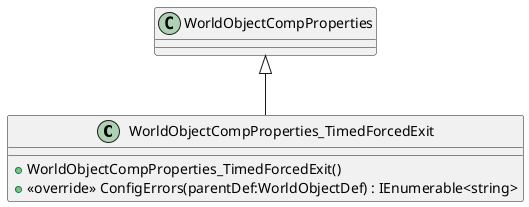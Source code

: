 @startuml
class WorldObjectCompProperties_TimedForcedExit {
    + WorldObjectCompProperties_TimedForcedExit()
    + <<override>> ConfigErrors(parentDef:WorldObjectDef) : IEnumerable<string>
}
WorldObjectCompProperties <|-- WorldObjectCompProperties_TimedForcedExit
@enduml
